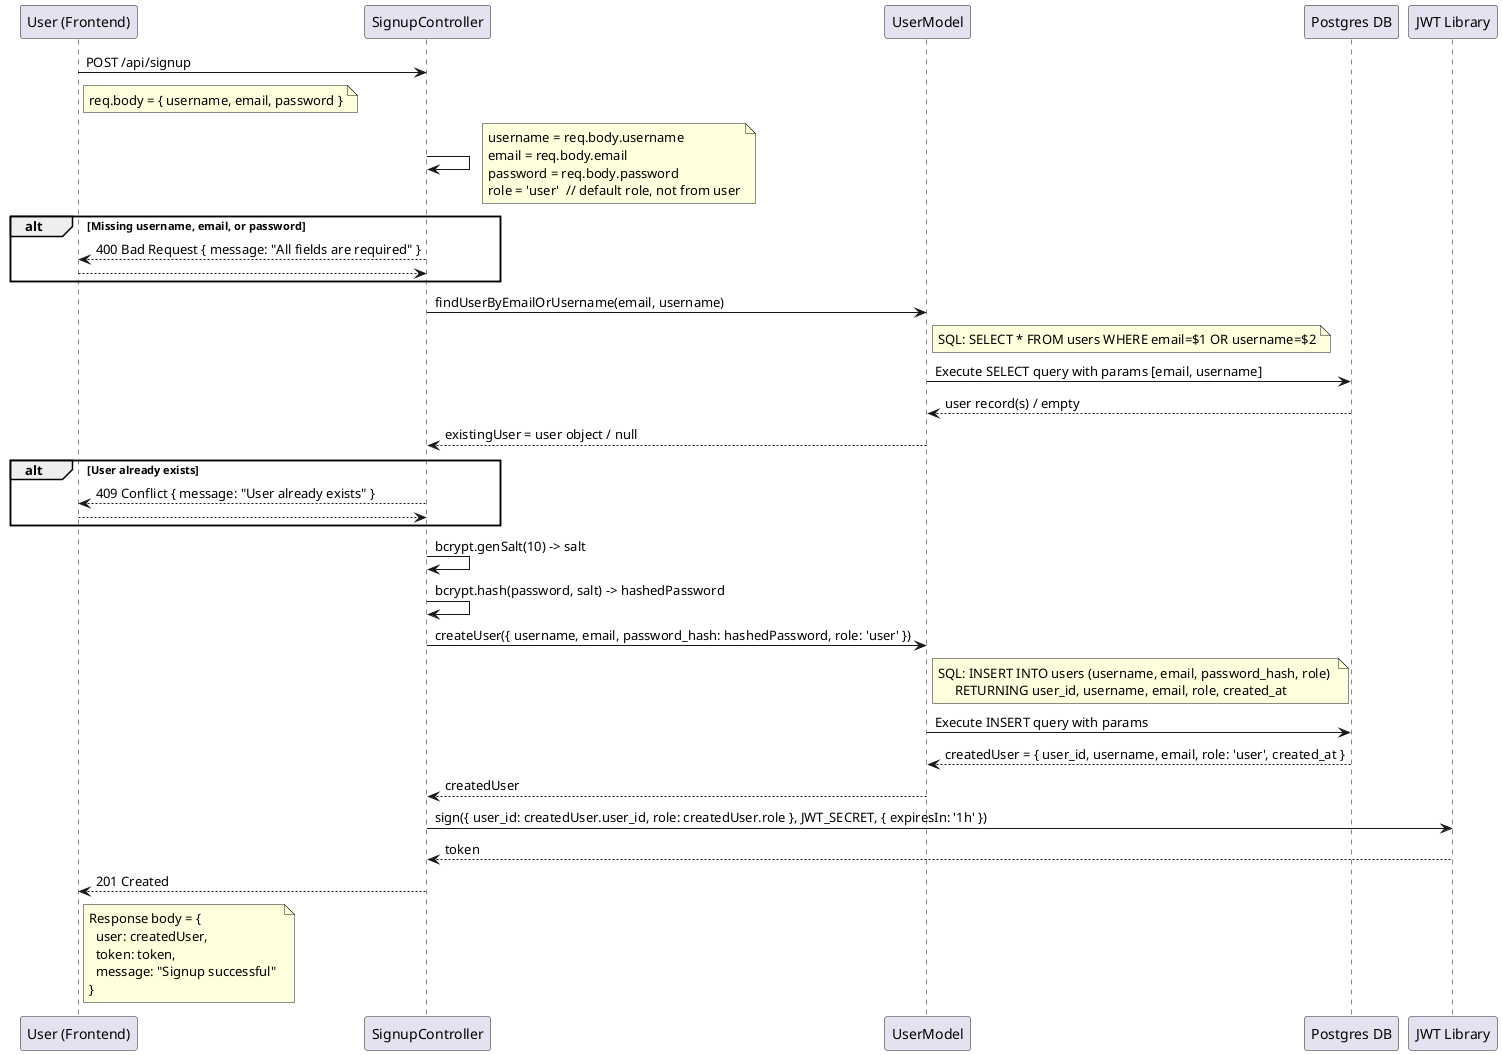 @startuml
participant "User (Frontend)" as User
participant "SignupController" as Controller
participant "UserModel" as Model
participant "Postgres DB" as DB
participant "JWT Library" as JWT

User -> Controller: POST /api/signup
note right of User
  req.body = { username, email, password }
end note

Controller -> Controller: 
note right
  username = req.body.username
  email = req.body.email
  password = req.body.password
  role = 'user'  // default role, not from user
end note

alt Missing username, email, or password
    Controller --> User: 400 Bad Request { message: "All fields are required" }
    return
end

Controller -> Model: findUserByEmailOrUsername(email, username)
note right of Model
  SQL: SELECT * FROM users WHERE email=$1 OR username=$2
end note

Model -> DB: Execute SELECT query with params [email, username]
DB --> Model: user record(s) / empty
Model --> Controller: existingUser = user object / null

alt User already exists
    Controller --> User: 409 Conflict { message: "User already exists" }
    return
end

Controller -> Controller: bcrypt.genSalt(10) -> salt
Controller -> Controller: bcrypt.hash(password, salt) -> hashedPassword

Controller -> Model: createUser({ username, email, password_hash: hashedPassword, role: 'user' })
note right of Model
  SQL: INSERT INTO users (username, email, password_hash, role) 
       RETURNING user_id, username, email, role, created_at
end note

Model -> DB: Execute INSERT query with params
DB --> Model: createdUser = { user_id, username, email, role: 'user', created_at }
Model --> Controller: createdUser

Controller -> JWT: sign({ user_id: createdUser.user_id, role: createdUser.role }, JWT_SECRET, { expiresIn: '1h' })
JWT --> Controller: token

Controller --> User: 201 Created
note right of User
  Response body = { 
    user: createdUser, 
    token: token, 
    message: "Signup successful" 
  }
end note

@enduml
